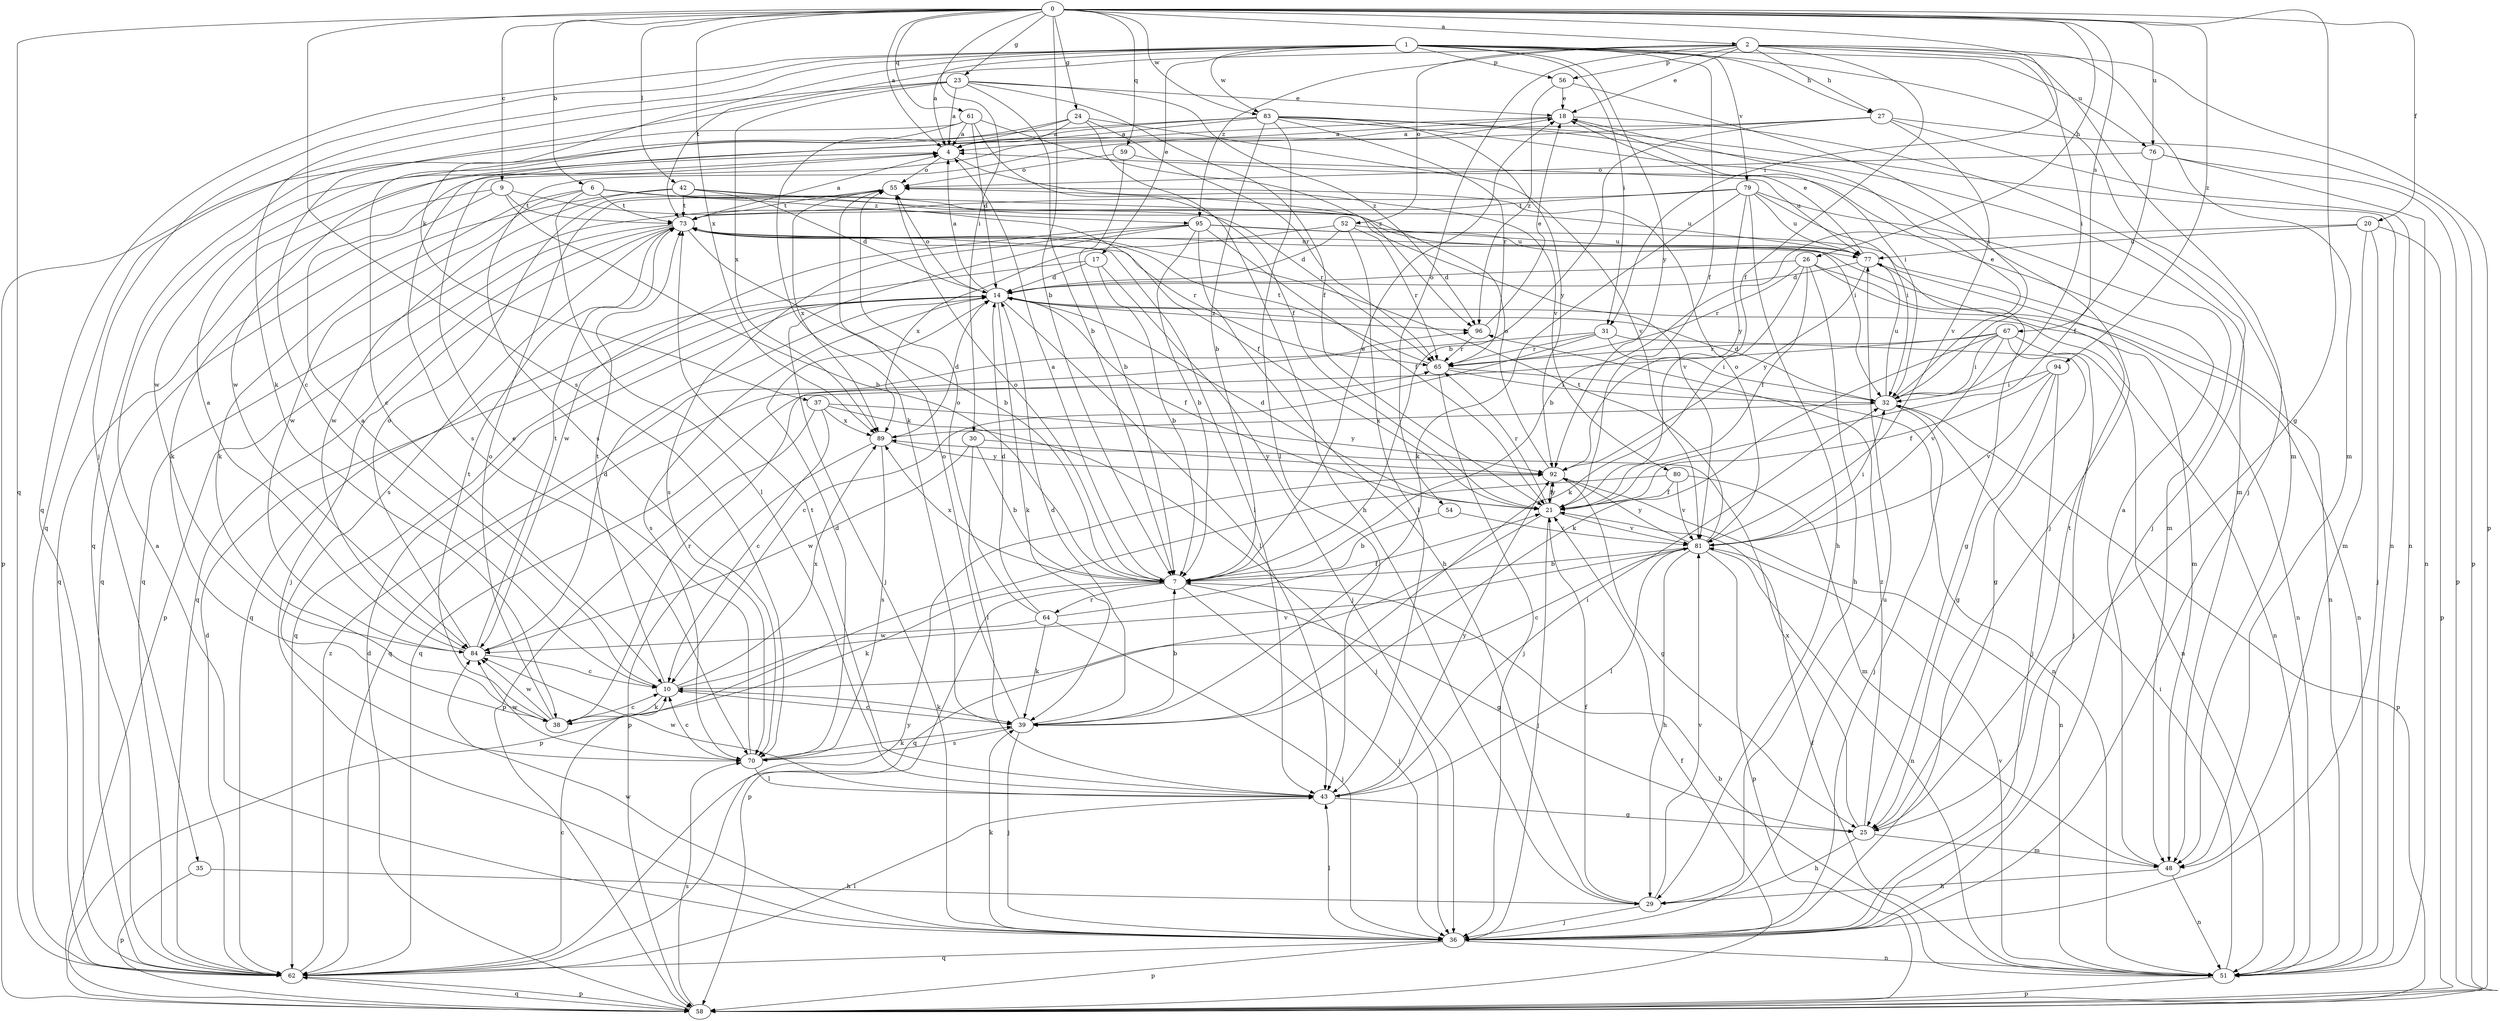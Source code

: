 strict digraph  {
0;
1;
2;
4;
6;
7;
9;
10;
14;
17;
18;
20;
21;
23;
24;
25;
26;
27;
29;
30;
31;
32;
35;
36;
37;
38;
39;
42;
43;
48;
51;
52;
54;
55;
56;
58;
59;
61;
62;
64;
65;
67;
70;
73;
76;
77;
79;
80;
81;
83;
84;
89;
92;
94;
95;
96;
0 -> 2  [label=a];
0 -> 4  [label=a];
0 -> 6  [label=b];
0 -> 7  [label=b];
0 -> 9  [label=c];
0 -> 20  [label=f];
0 -> 23  [label=g];
0 -> 24  [label=g];
0 -> 25  [label=g];
0 -> 26  [label=h];
0 -> 30  [label=i];
0 -> 31  [label=i];
0 -> 42  [label=l];
0 -> 59  [label=q];
0 -> 61  [label=q];
0 -> 62  [label=q];
0 -> 67  [label=s];
0 -> 70  [label=s];
0 -> 76  [label=u];
0 -> 83  [label=w];
0 -> 89  [label=x];
0 -> 94  [label=z];
1 -> 4  [label=a];
1 -> 17  [label=e];
1 -> 21  [label=f];
1 -> 27  [label=h];
1 -> 31  [label=i];
1 -> 35  [label=j];
1 -> 37  [label=k];
1 -> 38  [label=k];
1 -> 48  [label=m];
1 -> 56  [label=p];
1 -> 62  [label=q];
1 -> 76  [label=u];
1 -> 79  [label=v];
1 -> 83  [label=w];
1 -> 92  [label=y];
2 -> 18  [label=e];
2 -> 21  [label=f];
2 -> 27  [label=h];
2 -> 32  [label=i];
2 -> 36  [label=j];
2 -> 48  [label=m];
2 -> 52  [label=o];
2 -> 54  [label=o];
2 -> 56  [label=p];
2 -> 58  [label=p];
2 -> 73  [label=t];
2 -> 95  [label=z];
4 -> 55  [label=o];
4 -> 80  [label=v];
6 -> 32  [label=i];
6 -> 38  [label=k];
6 -> 43  [label=l];
6 -> 73  [label=t];
6 -> 77  [label=u];
6 -> 84  [label=w];
6 -> 95  [label=z];
7 -> 4  [label=a];
7 -> 18  [label=e];
7 -> 25  [label=g];
7 -> 36  [label=j];
7 -> 38  [label=k];
7 -> 55  [label=o];
7 -> 58  [label=p];
7 -> 64  [label=r];
7 -> 89  [label=x];
9 -> 7  [label=b];
9 -> 21  [label=f];
9 -> 38  [label=k];
9 -> 62  [label=q];
9 -> 73  [label=t];
10 -> 4  [label=a];
10 -> 38  [label=k];
10 -> 39  [label=k];
10 -> 73  [label=t];
10 -> 81  [label=v];
10 -> 89  [label=x];
14 -> 4  [label=a];
14 -> 21  [label=f];
14 -> 39  [label=k];
14 -> 43  [label=l];
14 -> 51  [label=n];
14 -> 55  [label=o];
14 -> 62  [label=q];
14 -> 70  [label=s];
14 -> 96  [label=z];
17 -> 7  [label=b];
17 -> 14  [label=d];
17 -> 36  [label=j];
17 -> 62  [label=q];
18 -> 4  [label=a];
18 -> 32  [label=i];
18 -> 36  [label=j];
18 -> 84  [label=w];
20 -> 7  [label=b];
20 -> 36  [label=j];
20 -> 48  [label=m];
20 -> 58  [label=p];
20 -> 77  [label=u];
21 -> 14  [label=d];
21 -> 36  [label=j];
21 -> 62  [label=q];
21 -> 65  [label=r];
21 -> 81  [label=v];
21 -> 92  [label=y];
23 -> 4  [label=a];
23 -> 7  [label=b];
23 -> 10  [label=c];
23 -> 18  [label=e];
23 -> 21  [label=f];
23 -> 62  [label=q];
23 -> 89  [label=x];
23 -> 96  [label=z];
24 -> 4  [label=a];
24 -> 29  [label=h];
24 -> 39  [label=k];
24 -> 65  [label=r];
24 -> 81  [label=v];
24 -> 84  [label=w];
25 -> 29  [label=h];
25 -> 48  [label=m];
25 -> 73  [label=t];
25 -> 89  [label=x];
25 -> 96  [label=z];
26 -> 14  [label=d];
26 -> 21  [label=f];
26 -> 29  [label=h];
26 -> 39  [label=k];
26 -> 48  [label=m];
26 -> 51  [label=n];
26 -> 65  [label=r];
27 -> 4  [label=a];
27 -> 7  [label=b];
27 -> 51  [label=n];
27 -> 58  [label=p];
27 -> 70  [label=s];
27 -> 81  [label=v];
29 -> 21  [label=f];
29 -> 36  [label=j];
29 -> 81  [label=v];
30 -> 7  [label=b];
30 -> 43  [label=l];
30 -> 84  [label=w];
30 -> 92  [label=y];
31 -> 10  [label=c];
31 -> 25  [label=g];
31 -> 32  [label=i];
31 -> 62  [label=q];
31 -> 65  [label=r];
32 -> 14  [label=d];
32 -> 18  [label=e];
32 -> 36  [label=j];
32 -> 58  [label=p];
32 -> 77  [label=u];
32 -> 89  [label=x];
35 -> 29  [label=h];
35 -> 58  [label=p];
36 -> 4  [label=a];
36 -> 39  [label=k];
36 -> 43  [label=l];
36 -> 51  [label=n];
36 -> 58  [label=p];
36 -> 62  [label=q];
36 -> 77  [label=u];
36 -> 84  [label=w];
37 -> 10  [label=c];
37 -> 36  [label=j];
37 -> 58  [label=p];
37 -> 89  [label=x];
37 -> 92  [label=y];
38 -> 10  [label=c];
38 -> 55  [label=o];
38 -> 65  [label=r];
38 -> 73  [label=t];
38 -> 84  [label=w];
39 -> 7  [label=b];
39 -> 10  [label=c];
39 -> 14  [label=d];
39 -> 36  [label=j];
39 -> 55  [label=o];
39 -> 70  [label=s];
42 -> 14  [label=d];
42 -> 62  [label=q];
42 -> 65  [label=r];
42 -> 73  [label=t];
42 -> 81  [label=v];
42 -> 84  [label=w];
43 -> 25  [label=g];
43 -> 32  [label=i];
43 -> 73  [label=t];
43 -> 84  [label=w];
43 -> 92  [label=y];
48 -> 4  [label=a];
48 -> 29  [label=h];
48 -> 51  [label=n];
51 -> 7  [label=b];
51 -> 21  [label=f];
51 -> 32  [label=i];
51 -> 58  [label=p];
51 -> 81  [label=v];
52 -> 14  [label=d];
52 -> 43  [label=l];
52 -> 65  [label=r];
52 -> 77  [label=u];
52 -> 89  [label=x];
54 -> 7  [label=b];
54 -> 81  [label=v];
55 -> 73  [label=t];
55 -> 89  [label=x];
56 -> 18  [label=e];
56 -> 32  [label=i];
56 -> 96  [label=z];
58 -> 14  [label=d];
58 -> 21  [label=f];
58 -> 62  [label=q];
58 -> 70  [label=s];
59 -> 7  [label=b];
59 -> 55  [label=o];
59 -> 77  [label=u];
61 -> 4  [label=a];
61 -> 10  [label=c];
61 -> 14  [label=d];
61 -> 21  [label=f];
61 -> 58  [label=p];
61 -> 96  [label=z];
62 -> 10  [label=c];
62 -> 14  [label=d];
62 -> 43  [label=l];
62 -> 58  [label=p];
62 -> 92  [label=y];
62 -> 96  [label=z];
64 -> 14  [label=d];
64 -> 21  [label=f];
64 -> 36  [label=j];
64 -> 39  [label=k];
64 -> 55  [label=o];
64 -> 84  [label=w];
65 -> 32  [label=i];
65 -> 36  [label=j];
65 -> 51  [label=n];
65 -> 73  [label=t];
67 -> 32  [label=i];
67 -> 36  [label=j];
67 -> 39  [label=k];
67 -> 51  [label=n];
67 -> 62  [label=q];
67 -> 65  [label=r];
67 -> 81  [label=v];
70 -> 10  [label=c];
70 -> 14  [label=d];
70 -> 18  [label=e];
70 -> 39  [label=k];
70 -> 43  [label=l];
70 -> 84  [label=w];
73 -> 4  [label=a];
73 -> 7  [label=b];
73 -> 36  [label=j];
73 -> 43  [label=l];
73 -> 58  [label=p];
73 -> 62  [label=q];
73 -> 65  [label=r];
73 -> 70  [label=s];
73 -> 77  [label=u];
76 -> 21  [label=f];
76 -> 51  [label=n];
76 -> 55  [label=o];
76 -> 58  [label=p];
77 -> 14  [label=d];
77 -> 18  [label=e];
77 -> 25  [label=g];
77 -> 51  [label=n];
77 -> 92  [label=y];
79 -> 29  [label=h];
79 -> 32  [label=i];
79 -> 39  [label=k];
79 -> 48  [label=m];
79 -> 62  [label=q];
79 -> 73  [label=t];
79 -> 77  [label=u];
79 -> 92  [label=y];
80 -> 21  [label=f];
80 -> 48  [label=m];
80 -> 58  [label=p];
80 -> 81  [label=v];
81 -> 7  [label=b];
81 -> 10  [label=c];
81 -> 29  [label=h];
81 -> 32  [label=i];
81 -> 43  [label=l];
81 -> 51  [label=n];
81 -> 55  [label=o];
81 -> 58  [label=p];
81 -> 73  [label=t];
81 -> 92  [label=y];
83 -> 4  [label=a];
83 -> 7  [label=b];
83 -> 36  [label=j];
83 -> 43  [label=l];
83 -> 48  [label=m];
83 -> 51  [label=n];
83 -> 62  [label=q];
83 -> 65  [label=r];
83 -> 70  [label=s];
83 -> 92  [label=y];
84 -> 4  [label=a];
84 -> 10  [label=c];
84 -> 14  [label=d];
84 -> 55  [label=o];
84 -> 73  [label=t];
89 -> 14  [label=d];
89 -> 58  [label=p];
89 -> 70  [label=s];
89 -> 92  [label=y];
92 -> 21  [label=f];
92 -> 25  [label=g];
92 -> 51  [label=n];
92 -> 55  [label=o];
94 -> 21  [label=f];
94 -> 25  [label=g];
94 -> 32  [label=i];
94 -> 36  [label=j];
94 -> 81  [label=v];
95 -> 7  [label=b];
95 -> 21  [label=f];
95 -> 29  [label=h];
95 -> 36  [label=j];
95 -> 51  [label=n];
95 -> 70  [label=s];
95 -> 77  [label=u];
95 -> 84  [label=w];
96 -> 18  [label=e];
96 -> 65  [label=r];
}
